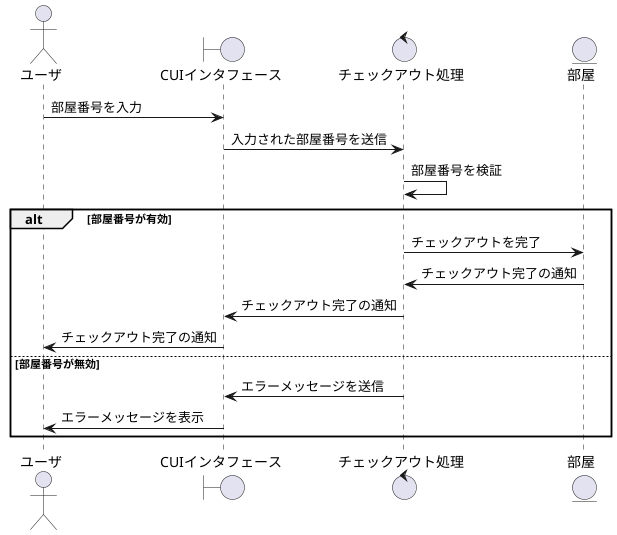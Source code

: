 @startuml
actor ユーザ
boundary CUIインタフェース
control チェックアウト処理
entity 部屋

ユーザ -> CUIインタフェース: 部屋番号を入力
CUIインタフェース -> チェックアウト処理: 入力された部屋番号を送信
チェックアウト処理 -> チェックアウト処理: 部屋番号を検証
alt 部屋番号が有効
    チェックアウト処理 -> 部屋: チェックアウトを完了
    部屋 -> チェックアウト処理: チェックアウト完了の通知
    チェックアウト処理 -> CUIインタフェース: チェックアウト完了の通知
    CUIインタフェース -> ユーザ: チェックアウト完了の通知
else 部屋番号が無効
    チェックアウト処理 -> CUIインタフェース: エラーメッセージを送信
    CUIインタフェース -> ユーザ: エラーメッセージを表示
end

@enduml